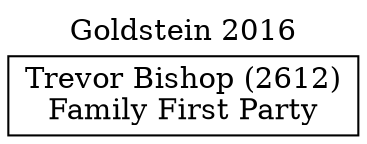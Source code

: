 // House preference flow
digraph "Trevor Bishop (2612)_Goldstein_2016" {
	graph [label="Goldstein 2016" labelloc=t mclimit=10]
	node [shape=box]
	"Trevor Bishop (2612)" [label="Trevor Bishop (2612)
Family First Party"]
}
